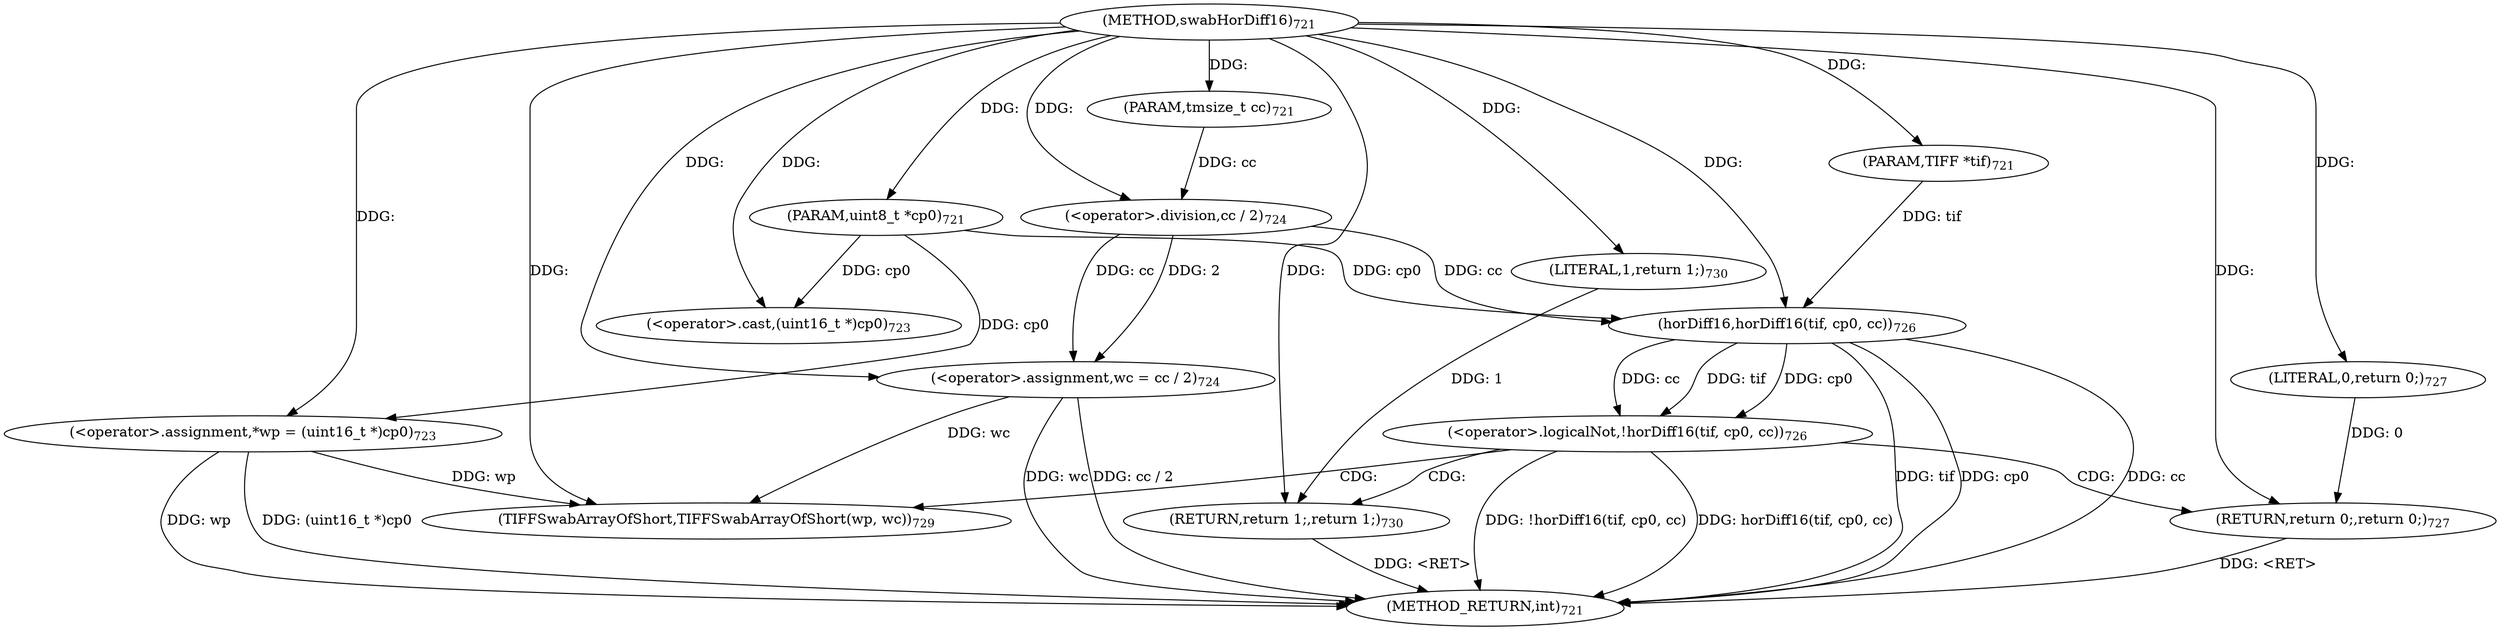 digraph "swabHorDiff16" {  
"38373" [label = <(METHOD,swabHorDiff16)<SUB>721</SUB>> ]
"38404" [label = <(METHOD_RETURN,int)<SUB>721</SUB>> ]
"38374" [label = <(PARAM,TIFF *tif)<SUB>721</SUB>> ]
"38375" [label = <(PARAM,uint8_t *cp0)<SUB>721</SUB>> ]
"38376" [label = <(PARAM,tmsize_t cc)<SUB>721</SUB>> ]
"38379" [label = <(&lt;operator&gt;.assignment,*wp = (uint16_t *)cp0)<SUB>723</SUB>> ]
"38385" [label = <(&lt;operator&gt;.assignment,wc = cc / 2)<SUB>724</SUB>> ]
"38399" [label = <(TIFFSwabArrayOfShort,TIFFSwabArrayOfShort(wp, wc))<SUB>729</SUB>> ]
"38402" [label = <(RETURN,return 1;,return 1;)<SUB>730</SUB>> ]
"38391" [label = <(&lt;operator&gt;.logicalNot,!horDiff16(tif, cp0, cc))<SUB>726</SUB>> ]
"38403" [label = <(LITERAL,1,return 1;)<SUB>730</SUB>> ]
"38381" [label = <(&lt;operator&gt;.cast,(uint16_t *)cp0)<SUB>723</SUB>> ]
"38387" [label = <(&lt;operator&gt;.division,cc / 2)<SUB>724</SUB>> ]
"38397" [label = <(RETURN,return 0;,return 0;)<SUB>727</SUB>> ]
"38392" [label = <(horDiff16,horDiff16(tif, cp0, cc))<SUB>726</SUB>> ]
"38398" [label = <(LITERAL,0,return 0;)<SUB>727</SUB>> ]
  "38397" -> "38404"  [ label = "DDG: &lt;RET&gt;"] 
  "38402" -> "38404"  [ label = "DDG: &lt;RET&gt;"] 
  "38379" -> "38404"  [ label = "DDG: wp"] 
  "38379" -> "38404"  [ label = "DDG: (uint16_t *)cp0"] 
  "38385" -> "38404"  [ label = "DDG: wc"] 
  "38385" -> "38404"  [ label = "DDG: cc / 2"] 
  "38392" -> "38404"  [ label = "DDG: tif"] 
  "38392" -> "38404"  [ label = "DDG: cp0"] 
  "38392" -> "38404"  [ label = "DDG: cc"] 
  "38391" -> "38404"  [ label = "DDG: horDiff16(tif, cp0, cc)"] 
  "38391" -> "38404"  [ label = "DDG: !horDiff16(tif, cp0, cc)"] 
  "38373" -> "38374"  [ label = "DDG: "] 
  "38373" -> "38375"  [ label = "DDG: "] 
  "38373" -> "38376"  [ label = "DDG: "] 
  "38375" -> "38379"  [ label = "DDG: cp0"] 
  "38373" -> "38379"  [ label = "DDG: "] 
  "38387" -> "38385"  [ label = "DDG: cc"] 
  "38387" -> "38385"  [ label = "DDG: 2"] 
  "38403" -> "38402"  [ label = "DDG: 1"] 
  "38373" -> "38402"  [ label = "DDG: "] 
  "38373" -> "38385"  [ label = "DDG: "] 
  "38379" -> "38399"  [ label = "DDG: wp"] 
  "38373" -> "38399"  [ label = "DDG: "] 
  "38385" -> "38399"  [ label = "DDG: wc"] 
  "38373" -> "38403"  [ label = "DDG: "] 
  "38375" -> "38381"  [ label = "DDG: cp0"] 
  "38373" -> "38381"  [ label = "DDG: "] 
  "38376" -> "38387"  [ label = "DDG: cc"] 
  "38373" -> "38387"  [ label = "DDG: "] 
  "38392" -> "38391"  [ label = "DDG: tif"] 
  "38392" -> "38391"  [ label = "DDG: cp0"] 
  "38392" -> "38391"  [ label = "DDG: cc"] 
  "38398" -> "38397"  [ label = "DDG: 0"] 
  "38373" -> "38397"  [ label = "DDG: "] 
  "38374" -> "38392"  [ label = "DDG: tif"] 
  "38373" -> "38392"  [ label = "DDG: "] 
  "38375" -> "38392"  [ label = "DDG: cp0"] 
  "38387" -> "38392"  [ label = "DDG: cc"] 
  "38373" -> "38398"  [ label = "DDG: "] 
  "38391" -> "38402"  [ label = "CDG: "] 
  "38391" -> "38399"  [ label = "CDG: "] 
  "38391" -> "38397"  [ label = "CDG: "] 
}
